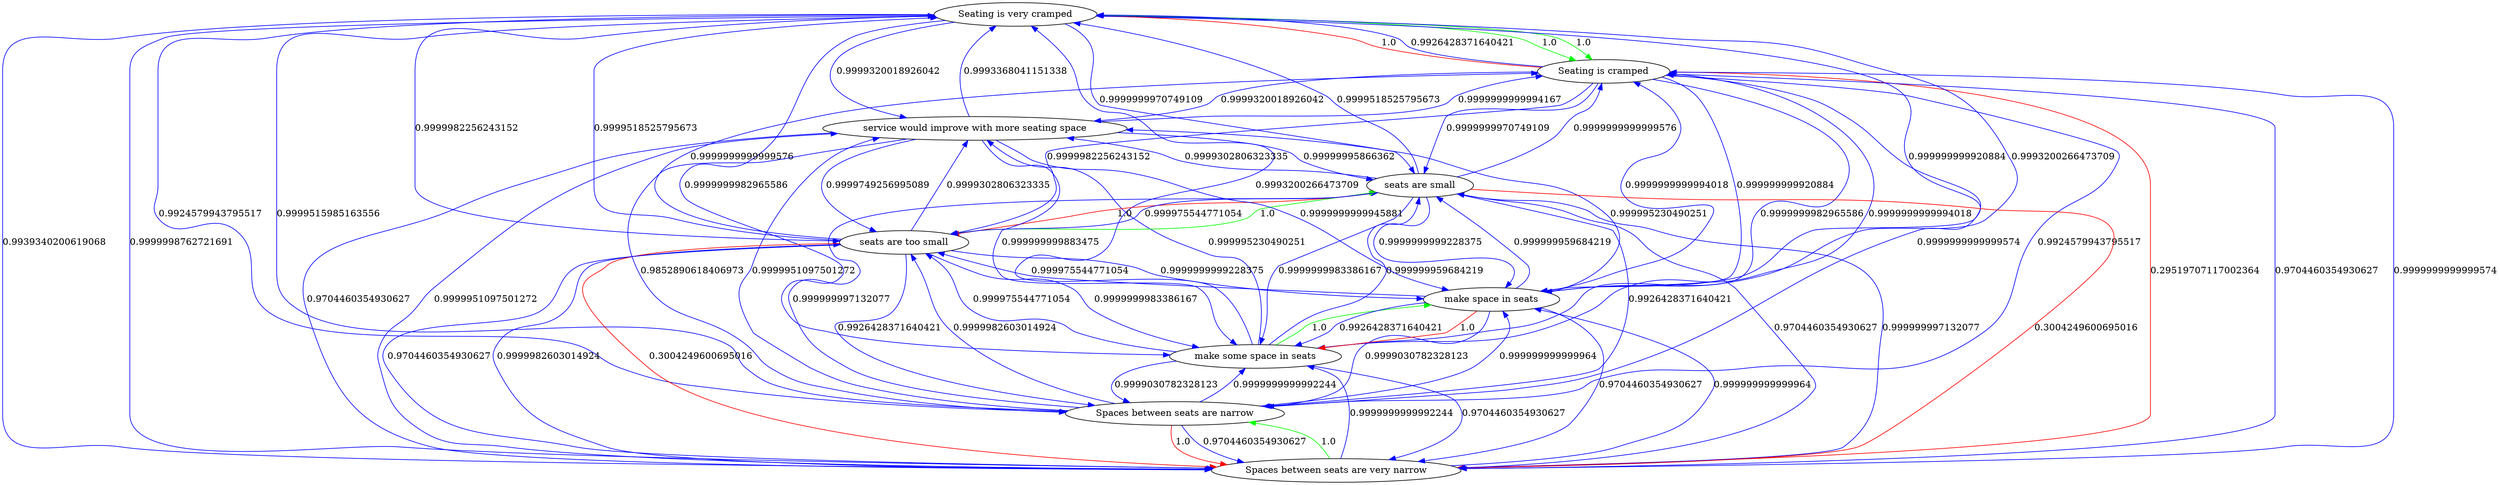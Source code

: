 digraph rawGraph {
"Seating is very cramped";"Seating is cramped";"Spaces between seats are very narrow";"Spaces between seats are narrow";"make some space in seats";"make space in seats";"seats are too small";"seats are small";"service would improve with more seating space";"Seating is very cramped" -> "Seating is cramped" [label=1.0] [color=green]
"Seating is very cramped" -> "Seating is cramped" [label=1.0] [color=green]
"Seating is cramped" -> "Seating is very cramped" [label=1.0] [color=red]
"Spaces between seats are very narrow" -> "Spaces between seats are narrow" [label=1.0] [color=green]
"Spaces between seats are narrow" -> "Spaces between seats are very narrow" [label=1.0] [color=red]
"Seating is very cramped" -> "Spaces between seats are very narrow" [label=0.9939340200619068] [color=blue]
"Seating is very cramped" -> "Spaces between seats are narrow" [label=0.9924579943795517] [color=blue]
"Seating is cramped" -> "Spaces between seats are very narrow" [label=0.29519707117002364] [color=red]
"Seating is cramped" -> "Spaces between seats are narrow" [label=0.9924579943795517] [color=blue]
"Spaces between seats are very narrow" -> "Seating is very cramped" [label=0.9999998762721691] [color=blue]
"Spaces between seats are very narrow" -> "Seating is cramped" [label=0.9999999999999574] [color=blue]
"Spaces between seats are narrow" -> "Seating is very cramped" [label=0.9999515985163556] [color=blue]
"Spaces between seats are narrow" -> "Seating is cramped" [label=0.9999999999999574] [color=blue]
"make some space in seats" -> "make space in seats" [label=1.0] [color=green]
"make space in seats" -> "make some space in seats" [label=1.0] [color=red]
"Seating is very cramped" -> "make some space in seats" [label=0.9999999982965586] [color=blue]
"Seating is very cramped" -> "make space in seats" [label=0.999999999920884] [color=blue]
"Seating is cramped" -> "make some space in seats" [label=0.9999999982965586] [color=blue]
"Seating is cramped" -> "make space in seats" [label=0.999999999920884] [color=blue]
"Spaces between seats are very narrow" -> "make some space in seats" [label=0.9999999999992244] [color=blue]
"Spaces between seats are very narrow" -> "make space in seats" [label=0.999999999999964] [color=blue]
"Spaces between seats are narrow" -> "make some space in seats" [label=0.9999999999992244] [color=blue]
"Spaces between seats are narrow" -> "make space in seats" [label=0.999999999999964] [color=blue]
"make some space in seats" -> "Seating is very cramped" [label=0.9993200266473709] [color=blue]
"make some space in seats" -> "Seating is cramped" [label=0.9999999999994018] [color=blue]
"make some space in seats" -> "Spaces between seats are very narrow" [label=0.9704460354930627] [color=blue]
"make some space in seats" -> "Spaces between seats are narrow" [label=0.9999030782328123] [color=blue]
"make space in seats" -> "Seating is very cramped" [label=0.9993200266473709] [color=blue]
"make space in seats" -> "Seating is cramped" [label=0.9999999999994018] [color=blue]
"make space in seats" -> "Spaces between seats are very narrow" [label=0.9704460354930627] [color=blue]
"make space in seats" -> "Spaces between seats are narrow" [label=0.9999030782328123] [color=blue]
"seats are too small" -> "seats are small" [label=1.0] [color=green]
"seats are small" -> "seats are too small" [label=1.0] [color=red]
"Seating is very cramped" -> "seats are too small" [label=0.9999982256243152] [color=blue]
"Seating is very cramped" -> "seats are small" [label=0.9999999970749109] [color=blue]
"Seating is cramped" -> "seats are too small" [label=0.9999982256243152] [color=blue]
"Seating is cramped" -> "seats are small" [label=0.9999999970749109] [color=blue]
"Spaces between seats are very narrow" -> "seats are too small" [label=0.9999982603014924] [color=blue]
"Spaces between seats are very narrow" -> "seats are small" [label=0.999999997132077] [color=blue]
"Spaces between seats are narrow" -> "seats are too small" [label=0.9999982603014924] [color=blue]
"Spaces between seats are narrow" -> "seats are small" [label=0.999999997132077] [color=blue]
"make some space in seats" -> "seats are too small" [label=0.999975544771054] [color=blue]
"make some space in seats" -> "seats are small" [label=0.999999959684219] [color=blue]
"make space in seats" -> "seats are too small" [label=0.999975544771054] [color=blue]
"make space in seats" -> "seats are small" [label=0.999999959684219] [color=blue]
"seats are too small" -> "Seating is very cramped" [label=0.9999518525795673] [color=blue]
"seats are too small" -> "Seating is cramped" [label=0.9999999999999576] [color=blue]
"seats are too small" -> "Spaces between seats are very narrow" [label=0.3004249600695016] [color=red]
"seats are too small" -> "Spaces between seats are narrow" [label=0.9926428371640421] [color=blue]
"seats are too small" -> "make some space in seats" [label=0.9999999983386167] [color=blue]
"seats are too small" -> "make space in seats" [label=0.9999999999228375] [color=blue]
"seats are small" -> "Seating is very cramped" [label=0.9999518525795673] [color=blue]
"seats are small" -> "Seating is cramped" [label=0.9999999999999576] [color=blue]
"seats are small" -> "Spaces between seats are very narrow" [label=0.3004249600695016] [color=red]
"seats are small" -> "Spaces between seats are narrow" [label=0.9926428371640421] [color=blue]
"seats are small" -> "make some space in seats" [label=0.9999999983386167] [color=blue]
"seats are small" -> "make space in seats" [label=0.9999999999228375] [color=blue]
"Seating is very cramped" -> "service would improve with more seating space" [label=0.9999320018926042] [color=blue]
"Seating is cramped" -> "service would improve with more seating space" [label=0.9999320018926042] [color=blue]
"Spaces between seats are very narrow" -> "service would improve with more seating space" [label=0.9999951097501272] [color=blue]
"Spaces between seats are narrow" -> "service would improve with more seating space" [label=0.9999951097501272] [color=blue]
"make some space in seats" -> "service would improve with more seating space" [label=0.999995230490251] [color=blue]
"make space in seats" -> "service would improve with more seating space" [label=0.999995230490251] [color=blue]
"seats are too small" -> "service would improve with more seating space" [label=0.9999302806323335] [color=blue]
"seats are small" -> "service would improve with more seating space" [label=0.9999302806323335] [color=blue]
"service would improve with more seating space" -> "Seating is very cramped" [label=0.9993368041151338] [color=blue]
"service would improve with more seating space" -> "Seating is cramped" [label=0.9999999999994167] [color=blue]
"service would improve with more seating space" -> "Spaces between seats are narrow" [label=0.9852890618406973] [color=blue]
"service would improve with more seating space" -> "make some space in seats" [label=0.999999999883475] [color=blue]
"service would improve with more seating space" -> "make space in seats" [label=0.9999999999945881] [color=blue]
"service would improve with more seating space" -> "seats are too small" [label=0.9999749256995089] [color=blue]
"service would improve with more seating space" -> "seats are small" [label=0.99999995866362] [color=blue]
"Seating is cramped" -> "Spaces between seats are very narrow" [label=0.9704460354930627] [color=blue]
"Seating is cramped" -> "Seating is very cramped" [label=0.9926428371640421] [color=blue]
"Spaces between seats are narrow" -> "Spaces between seats are very narrow" [label=0.9704460354930627] [color=blue]
"make space in seats" -> "make some space in seats" [label=0.9926428371640421] [color=blue]
"seats are too small" -> "Spaces between seats are very narrow" [label=0.9704460354930627] [color=blue]
"seats are small" -> "seats are too small" [label=0.999975544771054] [color=blue]
"seats are small" -> "Spaces between seats are very narrow" [label=0.9704460354930627] [color=blue]
"service would improve with more seating space" -> "Spaces between seats are very narrow" [label=0.9704460354930627] [color=blue]
}
